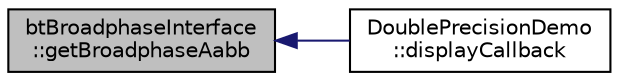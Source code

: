 digraph "btBroadphaseInterface::getBroadphaseAabb"
{
  edge [fontname="Helvetica",fontsize="10",labelfontname="Helvetica",labelfontsize="10"];
  node [fontname="Helvetica",fontsize="10",shape=record];
  rankdir="LR";
  Node1 [label="btBroadphaseInterface\l::getBroadphaseAabb",height=0.2,width=0.4,color="black", fillcolor="grey75", style="filled", fontcolor="black"];
  Node1 -> Node2 [dir="back",color="midnightblue",fontsize="10",style="solid",fontname="Helvetica"];
  Node2 [label="DoublePrecisionDemo\l::displayCallback",height=0.2,width=0.4,color="black", fillcolor="white", style="filled",URL="$class_double_precision_demo.html#af3cd7dac6d4bb39a9cde3896927463d0"];
}
